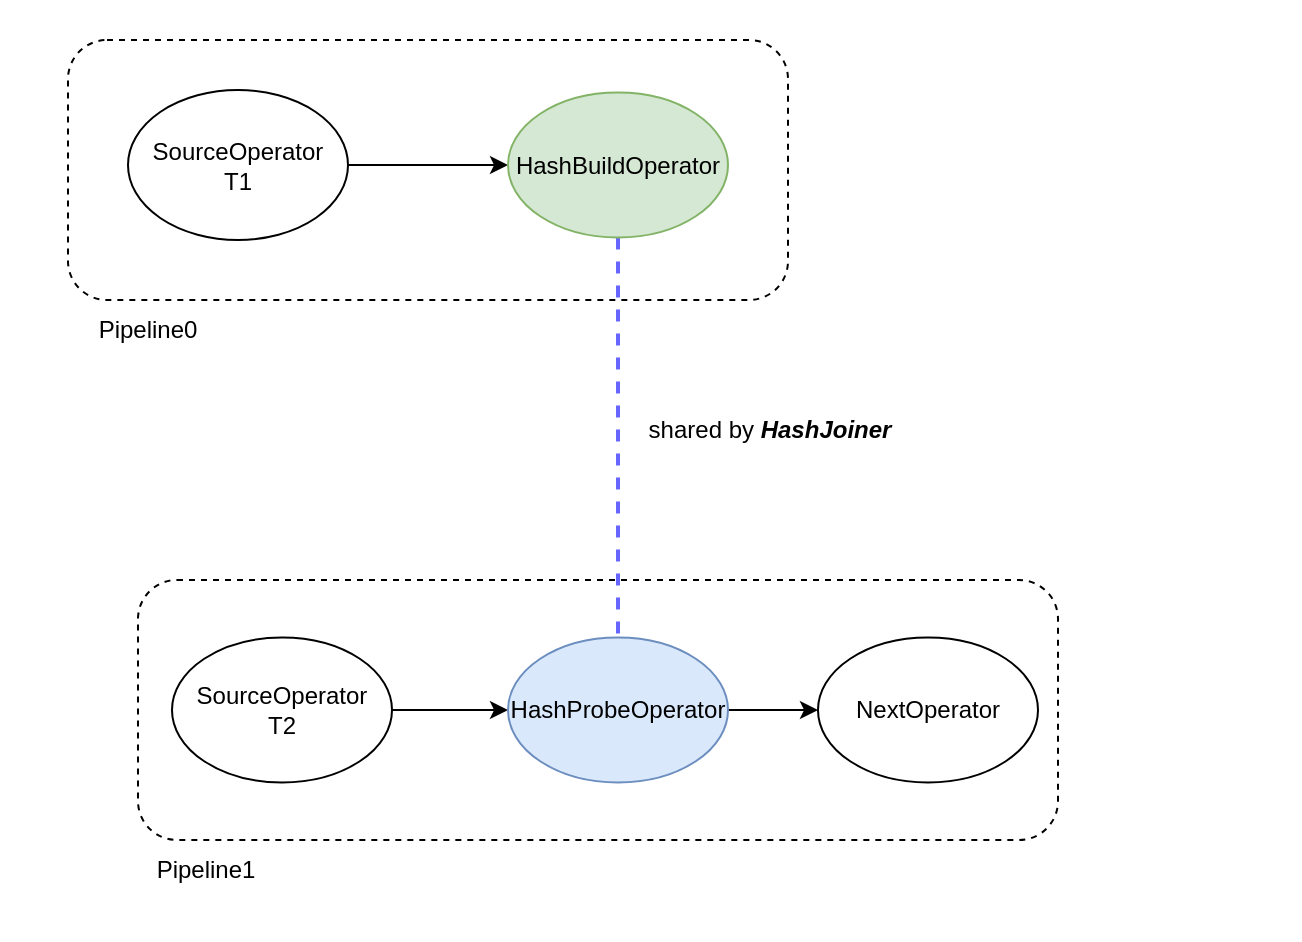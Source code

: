 <mxfile version="21.8.2" type="device">
  <diagram name="第 1 页" id="Fp8UDS-psROHH5X067gc">
    <mxGraphModel dx="1659" dy="950" grid="1" gridSize="10" guides="1" tooltips="1" connect="1" arrows="1" fold="1" page="1" pageScale="1" pageWidth="827" pageHeight="1169" math="0" shadow="0">
      <root>
        <mxCell id="0" />
        <mxCell id="1" parent="0" />
        <mxCell id="8UIb9Dlm0H-UXilKtBtX-1" value="" style="rounded=1;whiteSpace=wrap;html=1;fillColor=none;dashed=1;" parent="1" vertex="1">
          <mxGeometry x="54" y="180" width="360" height="130" as="geometry" />
        </mxCell>
        <mxCell id="8UIb9Dlm0H-UXilKtBtX-4" style="edgeStyle=orthogonalEdgeStyle;rounded=0;orthogonalLoop=1;jettySize=auto;html=1;exitX=1;exitY=0.5;exitDx=0;exitDy=0;entryX=0;entryY=0.5;entryDx=0;entryDy=0;" parent="1" source="8UIb9Dlm0H-UXilKtBtX-2" target="8UIb9Dlm0H-UXilKtBtX-3" edge="1">
          <mxGeometry relative="1" as="geometry" />
        </mxCell>
        <mxCell id="8UIb9Dlm0H-UXilKtBtX-2" value="SourceOperator&lt;br&gt;T1" style="ellipse;whiteSpace=wrap;html=1;" parent="1" vertex="1">
          <mxGeometry x="84" y="205" width="110" height="75" as="geometry" />
        </mxCell>
        <mxCell id="8UIb9Dlm0H-UXilKtBtX-13" style="edgeStyle=orthogonalEdgeStyle;rounded=0;orthogonalLoop=1;jettySize=auto;html=1;exitX=0.5;exitY=1;exitDx=0;exitDy=0;endArrow=none;endFill=0;strokeColor=#6666FF;strokeWidth=2;dashed=1;" parent="1" source="8UIb9Dlm0H-UXilKtBtX-3" target="8UIb9Dlm0H-UXilKtBtX-8" edge="1">
          <mxGeometry relative="1" as="geometry" />
        </mxCell>
        <mxCell id="8UIb9Dlm0H-UXilKtBtX-3" value="HashBuildOperator" style="ellipse;whiteSpace=wrap;html=1;fillColor=#d5e8d4;strokeColor=#82b366;" parent="1" vertex="1">
          <mxGeometry x="274" y="206.25" width="110" height="72.5" as="geometry" />
        </mxCell>
        <mxCell id="8UIb9Dlm0H-UXilKtBtX-5" value="Pipeline0" style="text;html=1;strokeColor=none;fillColor=none;align=center;verticalAlign=middle;whiteSpace=wrap;rounded=0;" parent="1" vertex="1">
          <mxGeometry x="64" y="310" width="60" height="30" as="geometry" />
        </mxCell>
        <mxCell id="8UIb9Dlm0H-UXilKtBtX-6" value="" style="rounded=1;whiteSpace=wrap;html=1;fillColor=none;dashed=1;" parent="1" vertex="1">
          <mxGeometry x="89" y="450" width="460" height="130" as="geometry" />
        </mxCell>
        <mxCell id="8UIb9Dlm0H-UXilKtBtX-9" style="edgeStyle=orthogonalEdgeStyle;rounded=0;orthogonalLoop=1;jettySize=auto;html=1;exitX=1;exitY=0.5;exitDx=0;exitDy=0;entryX=0;entryY=0.5;entryDx=0;entryDy=0;" parent="1" source="8UIb9Dlm0H-UXilKtBtX-7" target="8UIb9Dlm0H-UXilKtBtX-8" edge="1">
          <mxGeometry relative="1" as="geometry" />
        </mxCell>
        <mxCell id="8UIb9Dlm0H-UXilKtBtX-7" value="SourceOperator&lt;br&gt;T2" style="ellipse;whiteSpace=wrap;html=1;" parent="1" vertex="1">
          <mxGeometry x="106" y="478.75" width="110" height="72.5" as="geometry" />
        </mxCell>
        <mxCell id="8UIb9Dlm0H-UXilKtBtX-11" style="edgeStyle=orthogonalEdgeStyle;rounded=0;orthogonalLoop=1;jettySize=auto;html=1;exitX=1;exitY=0.5;exitDx=0;exitDy=0;entryX=0;entryY=0.5;entryDx=0;entryDy=0;" parent="1" source="8UIb9Dlm0H-UXilKtBtX-8" target="8UIb9Dlm0H-UXilKtBtX-10" edge="1">
          <mxGeometry relative="1" as="geometry" />
        </mxCell>
        <mxCell id="8UIb9Dlm0H-UXilKtBtX-8" value="HashProbeOperator" style="ellipse;whiteSpace=wrap;html=1;fillColor=#dae8fc;strokeColor=#6c8ebf;" parent="1" vertex="1">
          <mxGeometry x="274" y="478.75" width="110" height="72.5" as="geometry" />
        </mxCell>
        <mxCell id="8UIb9Dlm0H-UXilKtBtX-10" value="NextOperator" style="ellipse;whiteSpace=wrap;html=1;" parent="1" vertex="1">
          <mxGeometry x="429" y="478.75" width="110" height="72.5" as="geometry" />
        </mxCell>
        <mxCell id="8UIb9Dlm0H-UXilKtBtX-12" value="Pipeline1" style="text;html=1;strokeColor=none;fillColor=none;align=center;verticalAlign=middle;whiteSpace=wrap;rounded=0;" parent="1" vertex="1">
          <mxGeometry x="93" y="580" width="60" height="30" as="geometry" />
        </mxCell>
        <mxCell id="8UIb9Dlm0H-UXilKtBtX-14" value="shared by &lt;i&gt;&lt;b&gt;HashJoiner&lt;/b&gt;&lt;/i&gt;" style="text;html=1;strokeColor=none;fillColor=none;align=center;verticalAlign=middle;whiteSpace=wrap;rounded=0;" parent="1" vertex="1">
          <mxGeometry x="340" y="360" width="130" height="30" as="geometry" />
        </mxCell>
        <mxCell id="HET0psX9o1ZFZHM_igAW-1" value="" style="rounded=0;whiteSpace=wrap;html=1;fillColor=none;strokeColor=none;" vertex="1" parent="1">
          <mxGeometry x="20" y="160" width="650" height="470" as="geometry" />
        </mxCell>
      </root>
    </mxGraphModel>
  </diagram>
</mxfile>
